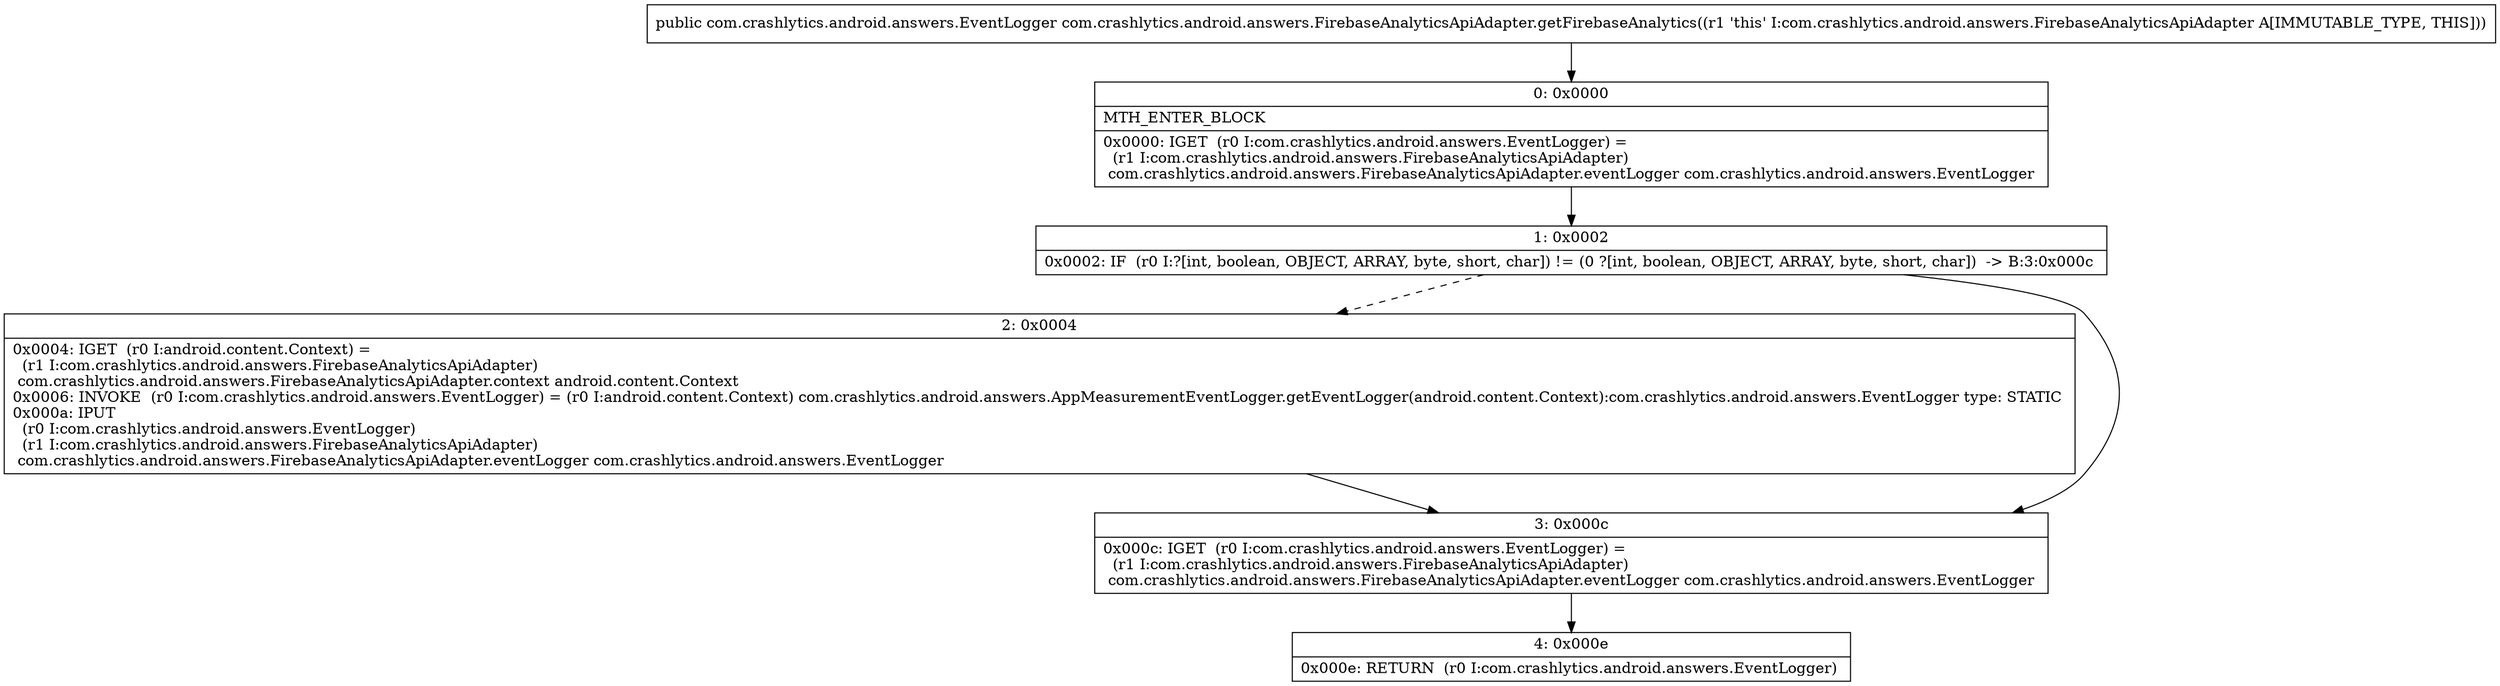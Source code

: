 digraph "CFG forcom.crashlytics.android.answers.FirebaseAnalyticsApiAdapter.getFirebaseAnalytics()Lcom\/crashlytics\/android\/answers\/EventLogger;" {
Node_0 [shape=record,label="{0\:\ 0x0000|MTH_ENTER_BLOCK\l|0x0000: IGET  (r0 I:com.crashlytics.android.answers.EventLogger) = \l  (r1 I:com.crashlytics.android.answers.FirebaseAnalyticsApiAdapter)\l com.crashlytics.android.answers.FirebaseAnalyticsApiAdapter.eventLogger com.crashlytics.android.answers.EventLogger \l}"];
Node_1 [shape=record,label="{1\:\ 0x0002|0x0002: IF  (r0 I:?[int, boolean, OBJECT, ARRAY, byte, short, char]) != (0 ?[int, boolean, OBJECT, ARRAY, byte, short, char])  \-\> B:3:0x000c \l}"];
Node_2 [shape=record,label="{2\:\ 0x0004|0x0004: IGET  (r0 I:android.content.Context) = \l  (r1 I:com.crashlytics.android.answers.FirebaseAnalyticsApiAdapter)\l com.crashlytics.android.answers.FirebaseAnalyticsApiAdapter.context android.content.Context \l0x0006: INVOKE  (r0 I:com.crashlytics.android.answers.EventLogger) = (r0 I:android.content.Context) com.crashlytics.android.answers.AppMeasurementEventLogger.getEventLogger(android.content.Context):com.crashlytics.android.answers.EventLogger type: STATIC \l0x000a: IPUT  \l  (r0 I:com.crashlytics.android.answers.EventLogger)\l  (r1 I:com.crashlytics.android.answers.FirebaseAnalyticsApiAdapter)\l com.crashlytics.android.answers.FirebaseAnalyticsApiAdapter.eventLogger com.crashlytics.android.answers.EventLogger \l}"];
Node_3 [shape=record,label="{3\:\ 0x000c|0x000c: IGET  (r0 I:com.crashlytics.android.answers.EventLogger) = \l  (r1 I:com.crashlytics.android.answers.FirebaseAnalyticsApiAdapter)\l com.crashlytics.android.answers.FirebaseAnalyticsApiAdapter.eventLogger com.crashlytics.android.answers.EventLogger \l}"];
Node_4 [shape=record,label="{4\:\ 0x000e|0x000e: RETURN  (r0 I:com.crashlytics.android.answers.EventLogger) \l}"];
MethodNode[shape=record,label="{public com.crashlytics.android.answers.EventLogger com.crashlytics.android.answers.FirebaseAnalyticsApiAdapter.getFirebaseAnalytics((r1 'this' I:com.crashlytics.android.answers.FirebaseAnalyticsApiAdapter A[IMMUTABLE_TYPE, THIS])) }"];
MethodNode -> Node_0;
Node_0 -> Node_1;
Node_1 -> Node_2[style=dashed];
Node_1 -> Node_3;
Node_2 -> Node_3;
Node_3 -> Node_4;
}

